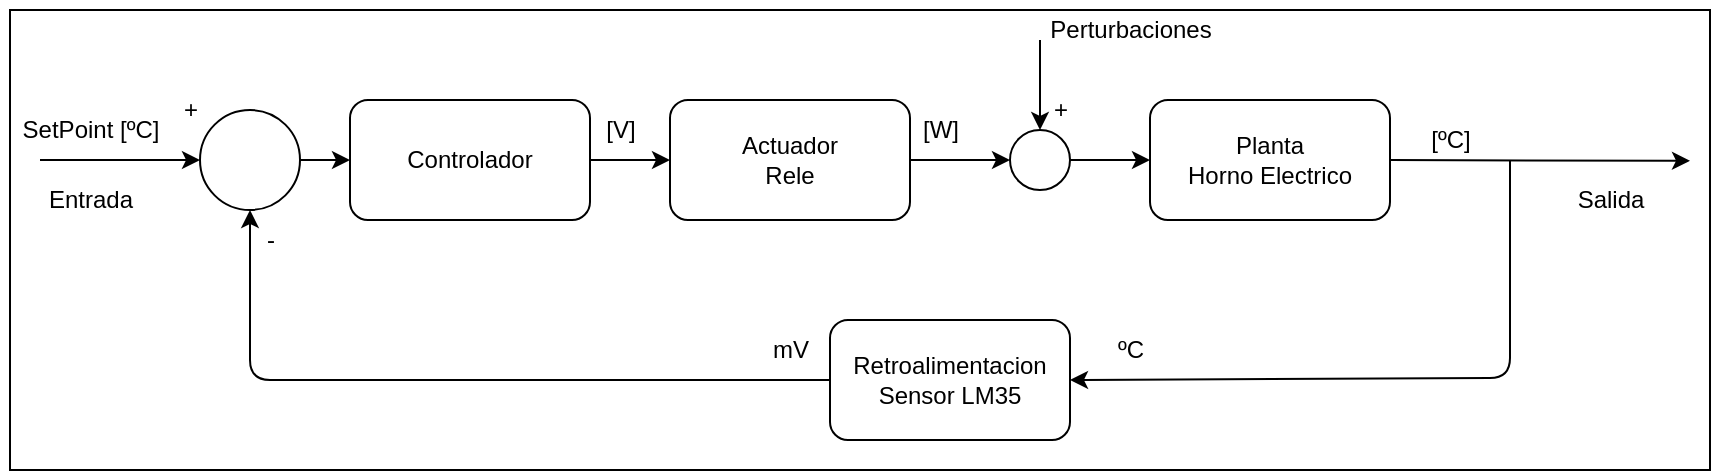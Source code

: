 <mxfile>
    <diagram id="f_azTP3Ez9KOoF_RqxD4" name="Page-1">
        <mxGraphModel dx="900" dy="538" grid="1" gridSize="10" guides="1" tooltips="1" connect="1" arrows="1" fold="1" page="1" pageScale="1" pageWidth="850" pageHeight="1100" math="0" shadow="0">
            <root>
                <mxCell id="0"/>
                <mxCell id="1" parent="0"/>
                <mxCell id="25" value="" style="whiteSpace=wrap;html=1;" vertex="1" parent="1">
                    <mxGeometry x="10" y="295" width="850" height="230" as="geometry"/>
                </mxCell>
                <mxCell id="6" style="edgeStyle=none;html=1;exitX=1;exitY=0.5;exitDx=0;exitDy=0;" edge="1" parent="1" source="2">
                    <mxGeometry relative="1" as="geometry">
                        <mxPoint x="850" y="370.429" as="targetPoint"/>
                        <Array as="points"/>
                    </mxGeometry>
                </mxCell>
                <mxCell id="2" value="Planta&lt;div&gt;Horno Electrico&lt;/div&gt;" style="rounded=1;whiteSpace=wrap;html=1;" vertex="1" parent="1">
                    <mxGeometry x="580" y="340" width="120" height="60" as="geometry"/>
                </mxCell>
                <mxCell id="28" style="edgeStyle=none;html=1;exitX=1;exitY=0.5;exitDx=0;exitDy=0;entryX=0;entryY=0.5;entryDx=0;entryDy=0;" edge="1" parent="1" source="3" target="27">
                    <mxGeometry relative="1" as="geometry"/>
                </mxCell>
                <mxCell id="3" value="Actuador&lt;div&gt;Rele&lt;/div&gt;" style="rounded=1;whiteSpace=wrap;html=1;" vertex="1" parent="1">
                    <mxGeometry x="340" y="340" width="120" height="60" as="geometry"/>
                </mxCell>
                <mxCell id="8" value="" style="edgeStyle=none;html=1;entryX=1;entryY=0.5;entryDx=0;entryDy=0;" edge="1" parent="1" target="5">
                    <mxGeometry relative="1" as="geometry">
                        <mxPoint x="760" y="370" as="sourcePoint"/>
                        <mxPoint x="700" y="479.29" as="targetPoint"/>
                        <Array as="points">
                            <mxPoint x="760" y="479"/>
                        </Array>
                    </mxGeometry>
                </mxCell>
                <mxCell id="10" style="edgeStyle=none;html=1;exitX=0;exitY=0.5;exitDx=0;exitDy=0;entryX=0.5;entryY=1;entryDx=0;entryDy=0;" edge="1" parent="1" source="5" target="9">
                    <mxGeometry relative="1" as="geometry">
                        <Array as="points">
                            <mxPoint x="130" y="480"/>
                        </Array>
                    </mxGeometry>
                </mxCell>
                <mxCell id="5" value="Retroalimentacion&lt;div&gt;Sensor LM35&lt;/div&gt;" style="rounded=1;whiteSpace=wrap;html=1;" vertex="1" parent="1">
                    <mxGeometry x="420" y="450" width="120" height="60" as="geometry"/>
                </mxCell>
                <mxCell id="12" style="edgeStyle=none;html=1;exitX=1;exitY=0.5;exitDx=0;exitDy=0;entryX=0;entryY=0.5;entryDx=0;entryDy=0;" edge="1" parent="1" source="9" target="11">
                    <mxGeometry relative="1" as="geometry"/>
                </mxCell>
                <mxCell id="9" value="" style="ellipse;whiteSpace=wrap;html=1;" vertex="1" parent="1">
                    <mxGeometry x="105" y="345" width="50" height="50" as="geometry"/>
                </mxCell>
                <mxCell id="13" style="edgeStyle=none;html=1;exitX=1;exitY=0.5;exitDx=0;exitDy=0;entryX=0;entryY=0.5;entryDx=0;entryDy=0;" edge="1" parent="1" source="11" target="3">
                    <mxGeometry relative="1" as="geometry"/>
                </mxCell>
                <mxCell id="11" value="Controlador" style="rounded=1;whiteSpace=wrap;html=1;" vertex="1" parent="1">
                    <mxGeometry x="180" y="340" width="120" height="60" as="geometry"/>
                </mxCell>
                <mxCell id="14" value="[ºC]" style="text;html=1;align=center;verticalAlign=middle;resizable=0;points=[];autosize=1;strokeColor=none;fillColor=none;" vertex="1" parent="1">
                    <mxGeometry x="710" y="345" width="40" height="30" as="geometry"/>
                </mxCell>
                <mxCell id="15" value="ºC" style="text;html=1;align=center;verticalAlign=middle;resizable=0;points=[];autosize=1;strokeColor=none;fillColor=none;" vertex="1" parent="1">
                    <mxGeometry x="550" y="450" width="40" height="30" as="geometry"/>
                </mxCell>
                <mxCell id="16" value="mV" style="text;html=1;align=center;verticalAlign=middle;resizable=0;points=[];autosize=1;strokeColor=none;fillColor=none;" vertex="1" parent="1">
                    <mxGeometry x="380" y="450" width="40" height="30" as="geometry"/>
                </mxCell>
                <mxCell id="18" value="" style="edgeStyle=none;orthogonalLoop=1;jettySize=auto;html=1;entryX=0;entryY=0.5;entryDx=0;entryDy=0;" edge="1" parent="1" target="9">
                    <mxGeometry width="100" relative="1" as="geometry">
                        <mxPoint x="25" y="370" as="sourcePoint"/>
                        <mxPoint x="105" y="370" as="targetPoint"/>
                        <Array as="points"/>
                    </mxGeometry>
                </mxCell>
                <mxCell id="19" value="Entrada" style="text;html=1;align=center;verticalAlign=middle;resizable=0;points=[];autosize=1;strokeColor=none;fillColor=none;" vertex="1" parent="1">
                    <mxGeometry x="15" y="375" width="70" height="30" as="geometry"/>
                </mxCell>
                <mxCell id="20" value="SetPoint [ºC]" style="text;html=1;align=center;verticalAlign=middle;resizable=0;points=[];autosize=1;strokeColor=none;fillColor=none;" vertex="1" parent="1">
                    <mxGeometry x="5" y="340" width="90" height="30" as="geometry"/>
                </mxCell>
                <mxCell id="21" value="+" style="text;html=1;align=center;verticalAlign=middle;resizable=0;points=[];autosize=1;strokeColor=none;fillColor=none;" vertex="1" parent="1">
                    <mxGeometry x="85" y="330" width="30" height="30" as="geometry"/>
                </mxCell>
                <mxCell id="22" value="-" style="text;html=1;align=center;verticalAlign=middle;resizable=0;points=[];autosize=1;strokeColor=none;fillColor=none;" vertex="1" parent="1">
                    <mxGeometry x="125" y="395" width="30" height="30" as="geometry"/>
                </mxCell>
                <mxCell id="23" value="[V]" style="text;html=1;align=center;verticalAlign=middle;resizable=0;points=[];autosize=1;strokeColor=none;fillColor=none;" vertex="1" parent="1">
                    <mxGeometry x="295" y="340" width="40" height="30" as="geometry"/>
                </mxCell>
                <mxCell id="24" value="[W]" style="text;html=1;align=center;verticalAlign=middle;resizable=0;points=[];autosize=1;strokeColor=none;fillColor=none;" vertex="1" parent="1">
                    <mxGeometry x="455" y="340" width="40" height="30" as="geometry"/>
                </mxCell>
                <mxCell id="26" value="Salida" style="text;html=1;align=center;verticalAlign=middle;resizable=0;points=[];autosize=1;strokeColor=none;fillColor=none;" vertex="1" parent="1">
                    <mxGeometry x="780" y="375" width="60" height="30" as="geometry"/>
                </mxCell>
                <mxCell id="29" style="edgeStyle=none;html=1;exitX=1;exitY=0.5;exitDx=0;exitDy=0;entryX=0;entryY=0.5;entryDx=0;entryDy=0;" edge="1" parent="1" source="27" target="2">
                    <mxGeometry relative="1" as="geometry"/>
                </mxCell>
                <mxCell id="27" value="" style="ellipse;whiteSpace=wrap;html=1;" vertex="1" parent="1">
                    <mxGeometry x="510" y="355" width="30" height="30" as="geometry"/>
                </mxCell>
                <mxCell id="31" value="+" style="text;html=1;align=center;verticalAlign=middle;resizable=0;points=[];autosize=1;strokeColor=none;fillColor=none;" vertex="1" parent="1">
                    <mxGeometry x="520" y="330" width="30" height="30" as="geometry"/>
                </mxCell>
                <mxCell id="32" value="" style="edgeStyle=none;orthogonalLoop=1;jettySize=auto;html=1;entryX=0.5;entryY=0;entryDx=0;entryDy=0;" edge="1" parent="1" target="27">
                    <mxGeometry width="100" relative="1" as="geometry">
                        <mxPoint x="525" y="310" as="sourcePoint"/>
                        <mxPoint x="540" y="290" as="targetPoint"/>
                        <Array as="points"/>
                    </mxGeometry>
                </mxCell>
                <mxCell id="33" value="Perturbaciones" style="text;html=1;align=center;verticalAlign=middle;resizable=0;points=[];autosize=1;strokeColor=none;fillColor=none;" vertex="1" parent="1">
                    <mxGeometry x="520" y="290" width="100" height="30" as="geometry"/>
                </mxCell>
            </root>
        </mxGraphModel>
    </diagram>
</mxfile>